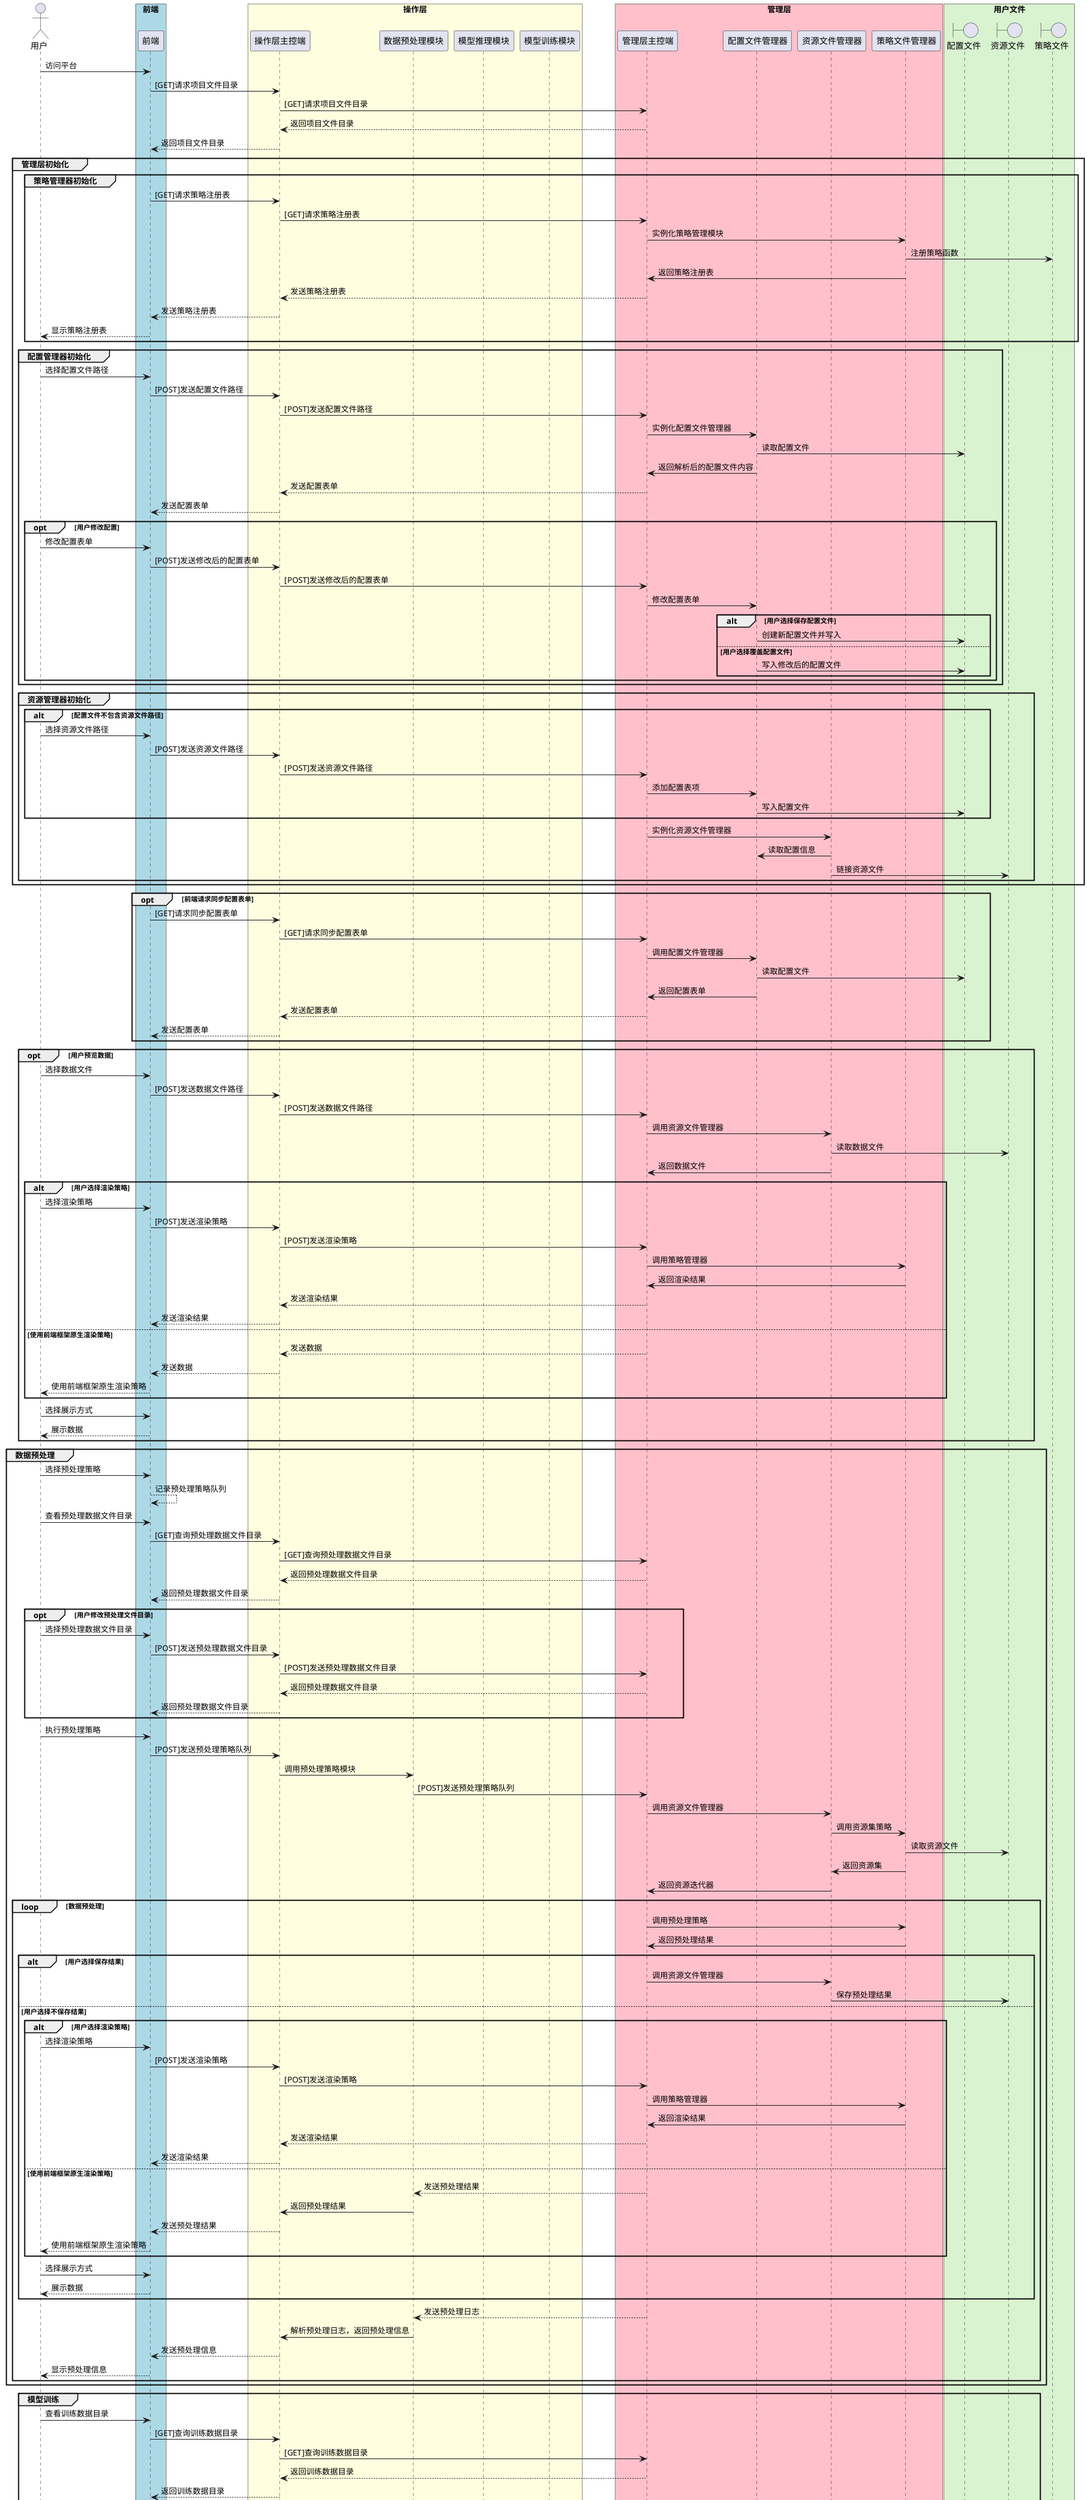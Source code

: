 @startuml aliu

actor 用户
box "前端" #LightBlue
participant "前端" as Frontend
end box
' ^(?!.*Frontend).*-.*$\n

box "操作层" #LightYellow
participant "操作层主控端" as OperationModule

participant "数据预处理模块" as PreprocessModule
participant "模型推理模块" as InferenceModule
participant "模型训练模块" as TrainingModule
end box

box "管理层" #Pink
participant "管理层主控端" as ManagementModule

participant "配置文件管理器" as ConfigModule
participant "资源文件管理器" as ResourceModule
participant "策略文件管理器" as StrategyModule
end box

box "用户文件" #D9F2D0
boundary "配置文件" as ConfigFile
boundary "资源文件" as ResourceFile
boundary "策略文件" as StrategyFile
end box

用户 -> Frontend: 访问平台

Frontend -> OperationModule: [GET]请求项目文件目录
OperationModule -> ManagementModule: [GET]请求项目文件目录
ManagementModule --> OperationModule: 返回项目文件目录
OperationModule --> Frontend: 返回项目文件目录

group 管理层初始化
    group 策略管理器初始化
        Frontend -> OperationModule: [GET]请求策略注册表
        OperationModule -> ManagementModule: [GET]请求策略注册表
        ManagementModule -> StrategyModule: 实例化策略管理模块
        StrategyModule -> StrategyFile: 注册策略函数
        StrategyModule -> ManagementModule: 返回策略注册表
        ManagementModule --> OperationModule: 发送策略注册表
        OperationModule --> Frontend: 发送策略注册表
        Frontend --> 用户: 显示策略注册表
    end
    group 配置管理器初始化
        用户 -> Frontend: 选择配置文件路径
        Frontend -> OperationModule: [POST]发送配置文件路径
        OperationModule -> ManagementModule: [POST]发送配置文件路径
        ManagementModule -> ConfigModule: 实例化配置文件管理器
        ConfigModule -> ConfigFile: 读取配置文件
        ConfigModule -> ManagementModule: 返回解析后的配置文件内容
        ManagementModule --> OperationModule: 发送配置表单
        OperationModule --> Frontend: 发送配置表单

        opt 用户修改配置
            用户 -> Frontend: 修改配置表单
            Frontend -> OperationModule: [POST]发送修改后的配置表单
            OperationModule -> ManagementModule: [POST]发送修改后的配置表单
            ManagementModule -> ConfigModule: 修改配置表单
            alt 用户选择保存配置文件
                ConfigModule -> ConfigFile: 创建新配置文件并写入
            else 用户选择覆盖配置文件
                ConfigModule -> ConfigFile: 写入修改后的配置文件
            end
        end
    end
    group 资源管理器初始化
        alt 配置文件不包含资源文件路径
            用户 -> Frontend: 选择资源文件路径
            Frontend -> OperationModule: [POST]发送资源文件路径
            OperationModule -> ManagementModule: [POST]发送资源文件路径
            ManagementModule -> ConfigModule: 添加配置表项
            ConfigModule -> ConfigFile: 写入配置文件
        end
        ManagementModule -> ResourceModule: 实例化资源文件管理器
        ResourceModule -> ConfigModule: 读取配置信息
        ResourceModule -> ResourceFile: 链接资源文件
    end
end
opt 前端请求同步配置表单
    Frontend -> OperationModule: [GET]请求同步配置表单
    OperationModule -> ManagementModule: [GET]请求同步配置表单
    ManagementModule -> ConfigModule: 调用配置文件管理器
    ConfigModule -> ConfigFile: 读取配置文件
    ConfigModule -> ManagementModule: 返回配置表单
    ManagementModule --> OperationModule: 发送配置表单
    OperationModule --> Frontend: 发送配置表单
end
opt 用户预览数据
    用户 -> Frontend: 选择数据文件
    Frontend -> OperationModule: [POST]发送数据文件路径
    OperationModule -> ManagementModule: [POST]发送数据文件路径
    ManagementModule -> ResourceModule: 调用资源文件管理器
    ResourceModule -> ResourceFile: 读取数据文件
    ResourceModule -> ManagementModule: 返回数据文件

    alt 用户选择渲染策略
        用户 -> Frontend: 选择渲染策略
        Frontend -> OperationModule: [POST]发送渲染策略
        OperationModule -> ManagementModule: [POST]发送渲染策略
        ManagementModule -> StrategyModule: 调用策略管理器
        StrategyModule -> ManagementModule: 返回渲染结果
        ManagementModule --> OperationModule: 发送渲染结果
        OperationModule --> Frontend: 发送渲染结果
    else 使用前端框架原生渲染策略
        ManagementModule --> OperationModule: 发送数据
        OperationModule --> Frontend: 发送数据
        Frontend --> 用户: 使用前端框架原生渲染策略
    end
    用户 -> Frontend: 选择展示方式
    Frontend --> 用户: 展示数据
end
group 数据预处理
    用户 -> Frontend: 选择预处理策略
    Frontend --> Frontend: 记录预处理策略队列

    用户 -> Frontend: 查看预处理数据文件目录
    Frontend -> OperationModule: [GET]查询预处理数据文件目录
    OperationModule -> ManagementModule: [GET]查询预处理数据文件目录

    ManagementModule --> OperationModule: 返回预处理数据文件目录
    OperationModule --> Frontend: 返回预处理数据文件目录
    opt 用户修改预处理文件目录
        用户 -> Frontend: 选择预处理数据文件目录
        Frontend -> OperationModule: [POST]发送预处理数据文件目录
        OperationModule -> ManagementModule: [POST]发送预处理数据文件目录
        ManagementModule --> OperationModule: 返回预处理数据文件目录
        OperationModule --> Frontend: 返回预处理数据文件目录
    end

    用户 -> Frontend: 执行预处理策略
    Frontend -> OperationModule: [POST]发送预处理策略队列
    OperationModule -> PreprocessModule: 调用预处理策略模块
    PreprocessModule -> ManagementModule: [POST]发送预处理策略队列
    ManagementModule -> ResourceModule: 调用资源文件管理器
    ResourceModule -> StrategyModule : 调用资源集策略
    StrategyModule -> ResourceFile: 读取资源文件
    StrategyModule -> ResourceModule: 返回资源集
    ResourceModule -> ManagementModule: 返回资源迭代器
    loop 数据预处理
        ManagementModule -> StrategyModule: 调用预处理策略
        StrategyModule -> ManagementModule: 返回预处理结果
        alt 用户选择保存结果
            ManagementModule -> ResourceModule: 调用资源文件管理器
            ResourceModule -> ResourceFile: 保存预处理结果
        else 用户选择不保存结果
            
            alt 用户选择渲染策略
                用户 -> Frontend: 选择渲染策略
                Frontend -> OperationModule: [POST]发送渲染策略
                OperationModule -> ManagementModule: [POST]发送渲染策略
                ManagementModule -> StrategyModule: 调用策略管理器
                StrategyModule -> ManagementModule: 返回渲染结果
                ManagementModule --> OperationModule: 发送渲染结果
                OperationModule --> Frontend: 发送渲染结果
            else 使用前端框架原生渲染策略
                ManagementModule --> PreprocessModule: 发送预处理结果
                PreprocessModule -> OperationModule: 返回预处理结果
                OperationModule --> Frontend: 发送预处理结果
                Frontend --> 用户: 使用前端框架原生渲染策略
            end
            用户 -> Frontend: 选择展示方式
            Frontend --> 用户: 展示数据
        end
        ManagementModule --> PreprocessModule: 发送预处理日志
        PreprocessModule -> OperationModule: 解析预处理日志，返回预处理信息
        OperationModule --> Frontend: 发送预处理信息
        Frontend --> 用户: 显示预处理信息
    end
end
group 模型训练
    用户 -> Frontend: 查看训练数据目录
    Frontend -> OperationModule: [GET]查询训练数据目录
    OperationModule -> ManagementModule: [GET]查询训练数据目录
    ManagementModule --> OperationModule: 返回训练数据目录
    OperationModule --> Frontend: 返回训练数据目录
    opt 用户修改训练数据目录
        用户 -> Frontend: 选择训练数据目录
        Frontend -> OperationModule: [POST]发送训练数据目录
        OperationModule -> ManagementModule: [POST]发送训练数据目录
        ManagementModule --> OperationModule: 返回训练数据目录
        OperationModule --> Frontend: 返回训练数据目录
    end
    用户 -> Frontend: 执行模型训练策略
    Frontend -> OperationModule: [GET]发送模型训练策略执行请求
    OperationModule -> TrainingModule: 调用模型训练策略模块
    TrainingModule -> ManagementModule: [GET]请求执行模型训练

    ManagementModule -> ResourceModule: 调用资源文件管理器
    ResourceModule -> StrategyModule : 调用资源集策略
    StrategyModule -> ResourceFile: 读取资源文件
    StrategyModule -> ResourceModule: 返回资源集
    ResourceModule -> ManagementModule: 返回资源迭代器

    alt 用户选择模型资源文件
        用户 -> Frontend: 选择模型资源文件
        Frontend -> OperationModule: [POST]发送模型资源文件路径
        OperationModule -> ManagementModule: [POST]发送模型资源文件路径
        ManagementModule -> ConfigModule: 添加模型资源文件路径
        ConfigModule -> ConfigFile: 写入配置文件
    end
    ResourceModule -> ConfigModule: 读取配置信息
    ResourceModule -> ResourceFile: 读取资源文件
    ResourceModule -> ManagementModule: 返回模型实例

    loop 模型训练 
        ManagementModule -> StrategyModule: 调用训练策略
        ManagementModule -> ResourceModule: 调用资源文件管理器
        ResourceModule -> ResourceFile: 保存训练结果
        ManagementModule --> TrainingModule: 发送训练日志
        TrainingModule -> OperationModule: 解析训练日志，返回训练信息
        OperationModule --> Frontend: 发送训练信息
        Frontend --> 用户: 显示训练信息
    end
end

group 模型推理
    opt 用户选择模型资源文件
        用户 -> Frontend: 选择模型资源文件
        Frontend -> OperationModule: [POST]发送模型资源文件路径
        OperationModule -> ManagementModule: [POST]发送模型资源文件路径
        ManagementModule -> ConfigModule: 添加模型资源文件路径
        ConfigModule -> ConfigFile: 写入配置文件
    end
    用户 -> Frontend: 查看推理数据目录
    Frontend -> OperationModule: [GET]查询推理数据目录
    OperationModule -> ManagementModule: [GET]查询推理数据目录
    ManagementModule --> OperationModule: 返回推理数据目录
    OperationModule --> Frontend: 返回推理数据目录
    opt 用户修改推理数据目录
        用户 -> Frontend: 选择推理数据目录
        Frontend -> OperationModule: [POST]发送推理数据目录
        OperationModule -> ManagementModule: [POST]发送推理数据目录
        ManagementModule --> OperationModule: 返回推理数据目录
        OperationModule --> Frontend: 返回推理数据目录
    end
    用户 -> Frontend: 执行模型推理策略
    Frontend -> OperationModule: [GET]请求执行推理策略
    OperationModule -> InferenceModule: 调用模型推理策略模块
    InferenceModule -> ManagementModule: [GET]请求执行推理策略
    ManagementModule -> ResourceModule: 调用资源文件管理器
    ResourceModule -> ConfigModule : 读取配置信息
    ResourceModule -> StrategyModule : 调用资源集策略
    StrategyModule -> ResourceFile: 读取资源文件
    StrategyModule -> ResourceModule: 返回资源集
    ResourceModule -> ManagementModule: 创建并返回资源迭代器
    loop 模型推理
        ManagementModule -> StrategyModule: 调用推理策略
        ManagementModule -> ResourceModule: 调用资源文件管理器
        ResourceModule -> ResourceFile: 保存推理结果
        opt 用户预览推理结果
            alt 用户选择渲染策略
                ' (?<=-.*Frontend.*)\[\w+\]
                用户 -> Frontend: 选择渲染策略
                Frontend -> OperationModule: [POST]发送渲染策略
                OperationModule -> ManagementModule: [POST]发送渲染策略
                ManagementModule -> StrategyModule: 调用策略管理器
                StrategyModule -> ManagementModule: 返回渲染结果
                ManagementModule --> OperationModule: 发送渲染结果
                OperationModule --> Frontend: 发送渲染结果
            else 使用前端框架原生渲染策略
                ManagementModule --> OperationModule: 发送数据
                OperationModule --> Frontend: 发送数据
                Frontend --> 用户: 使用前端框架原生渲染策略
            end
            用户 -> Frontend: 选择展示方式
            Frontend --> 用户: 展示数据
        end
        ManagementModule --> InferenceModule: 发送推理日志
        InferenceModule -> OperationModule: 解析推理日志，返回推理信息
        OperationModule --> Frontend: 发送推理信息
        Frontend --> 用户: 显示推理信息
    end 
end
@enduml
